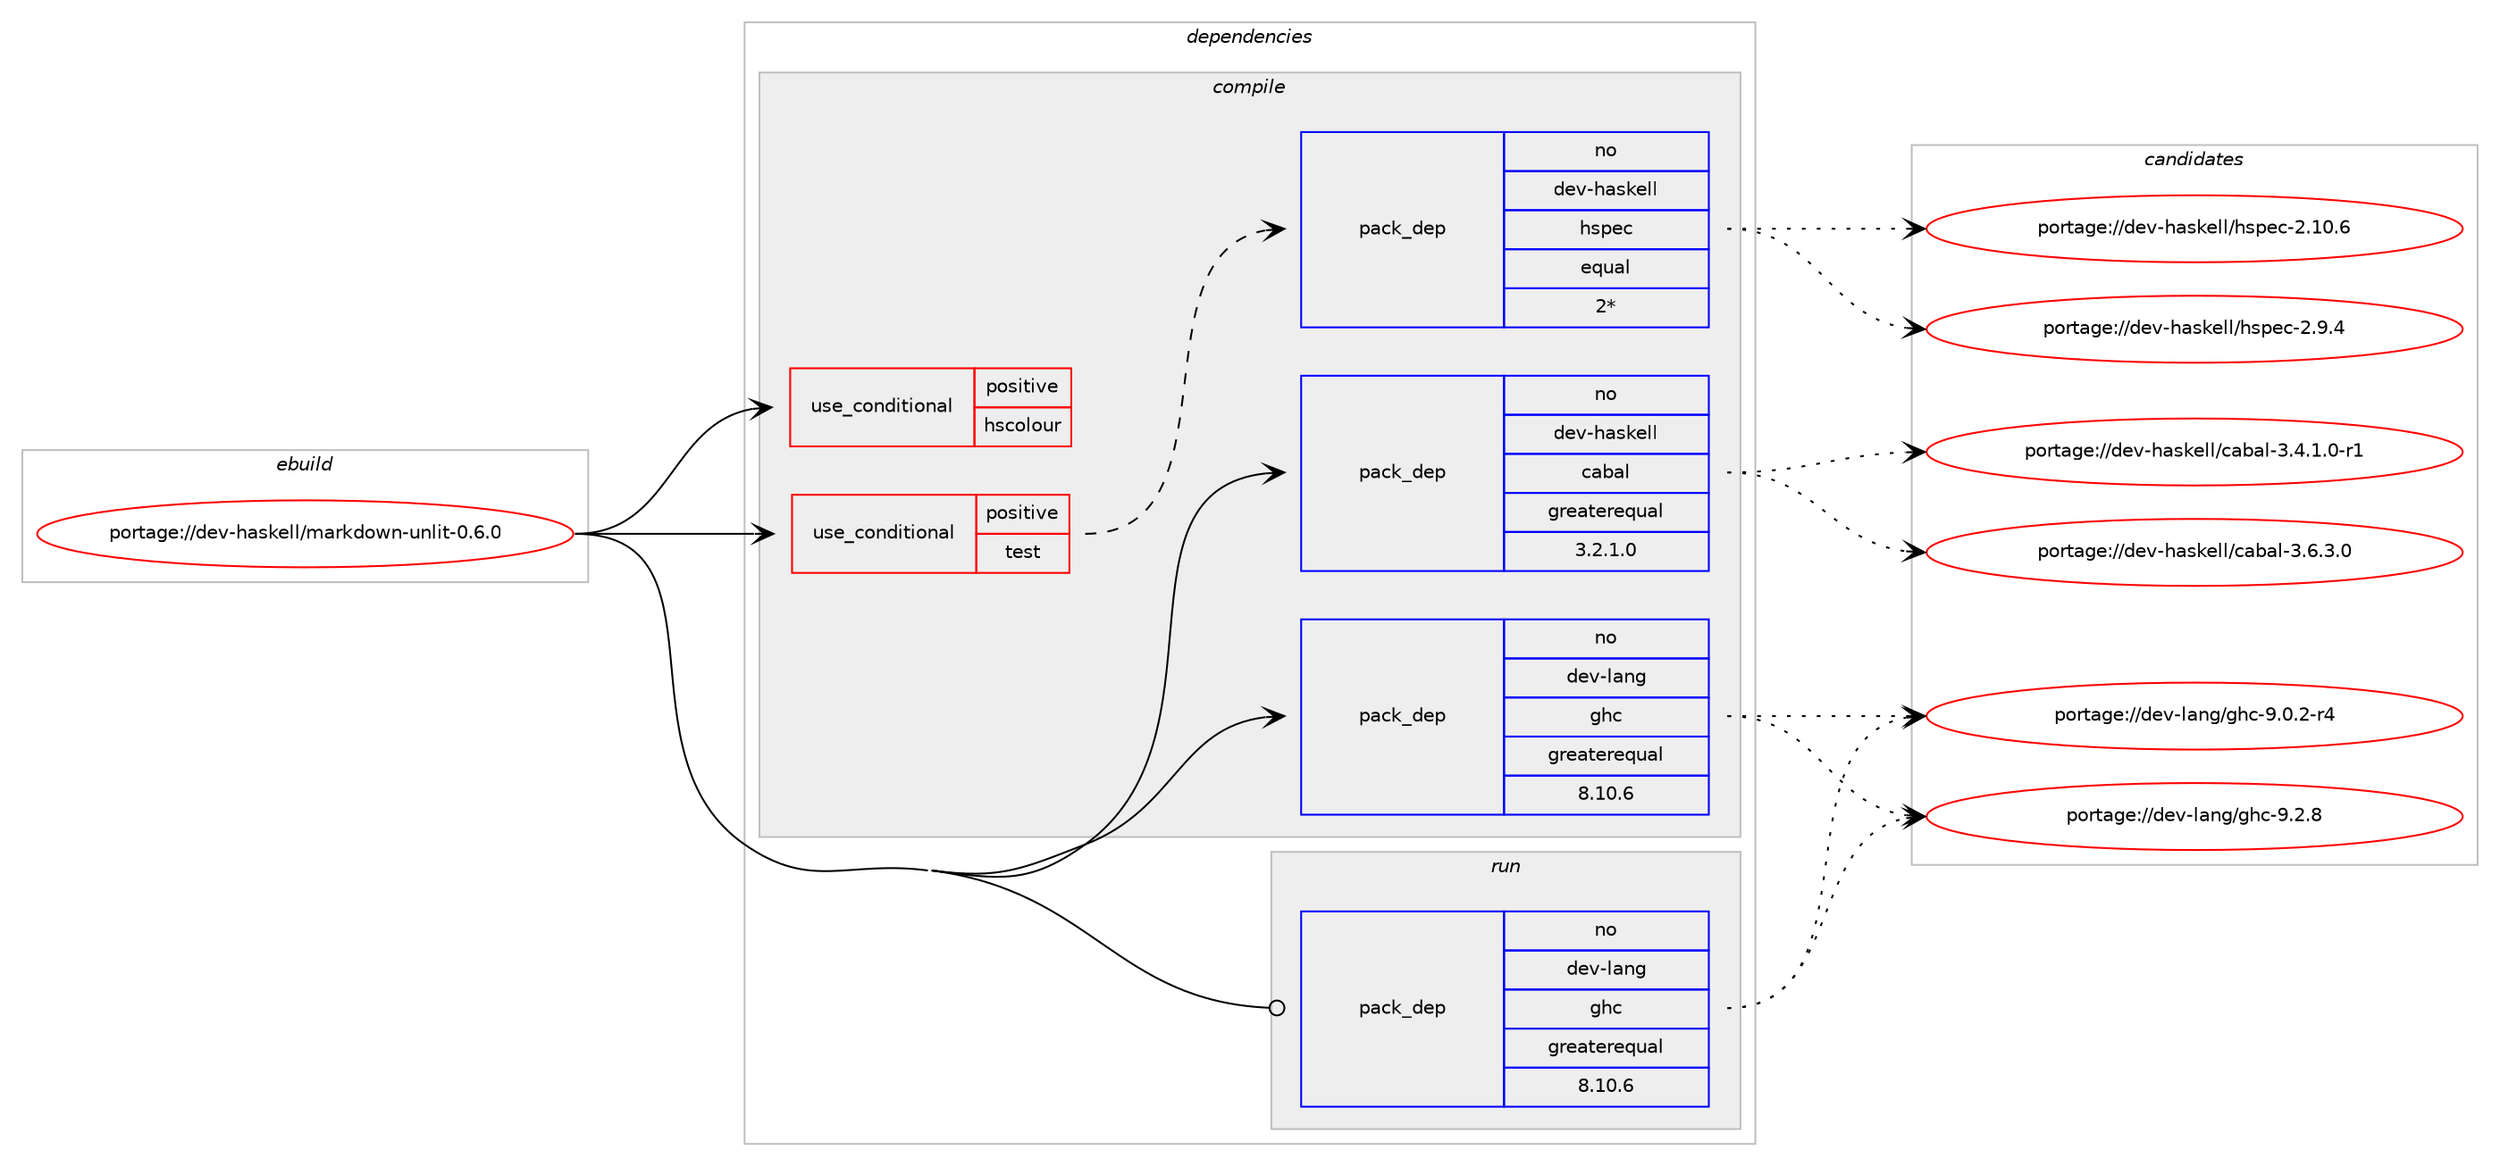 digraph prolog {

# *************
# Graph options
# *************

newrank=true;
concentrate=true;
compound=true;
graph [rankdir=LR,fontname=Helvetica,fontsize=10,ranksep=1.5];#, ranksep=2.5, nodesep=0.2];
edge  [arrowhead=vee];
node  [fontname=Helvetica,fontsize=10];

# **********
# The ebuild
# **********

subgraph cluster_leftcol {
color=gray;
rank=same;
label=<<i>ebuild</i>>;
id [label="portage://dev-haskell/markdown-unlit-0.6.0", color=red, width=4, href="../dev-haskell/markdown-unlit-0.6.0.svg"];
}

# ****************
# The dependencies
# ****************

subgraph cluster_midcol {
color=gray;
label=<<i>dependencies</i>>;
subgraph cluster_compile {
fillcolor="#eeeeee";
style=filled;
label=<<i>compile</i>>;
subgraph cond20087 {
dependency40362 [label=<<TABLE BORDER="0" CELLBORDER="1" CELLSPACING="0" CELLPADDING="4"><TR><TD ROWSPAN="3" CELLPADDING="10">use_conditional</TD></TR><TR><TD>positive</TD></TR><TR><TD>hscolour</TD></TR></TABLE>>, shape=none, color=red];
# *** BEGIN UNKNOWN DEPENDENCY TYPE (TODO) ***
# dependency40362 -> package_dependency(portage://dev-haskell/markdown-unlit-0.6.0,install,no,dev-haskell,hscolour,none,[,,],[],[])
# *** END UNKNOWN DEPENDENCY TYPE (TODO) ***

}
id:e -> dependency40362:w [weight=20,style="solid",arrowhead="vee"];
subgraph cond20088 {
dependency40363 [label=<<TABLE BORDER="0" CELLBORDER="1" CELLSPACING="0" CELLPADDING="4"><TR><TD ROWSPAN="3" CELLPADDING="10">use_conditional</TD></TR><TR><TD>positive</TD></TR><TR><TD>test</TD></TR></TABLE>>, shape=none, color=red];
subgraph pack19304 {
dependency40364 [label=<<TABLE BORDER="0" CELLBORDER="1" CELLSPACING="0" CELLPADDING="4" WIDTH="220"><TR><TD ROWSPAN="6" CELLPADDING="30">pack_dep</TD></TR><TR><TD WIDTH="110">no</TD></TR><TR><TD>dev-haskell</TD></TR><TR><TD>hspec</TD></TR><TR><TD>equal</TD></TR><TR><TD>2*</TD></TR></TABLE>>, shape=none, color=blue];
}
dependency40363:e -> dependency40364:w [weight=20,style="dashed",arrowhead="vee"];
# *** BEGIN UNKNOWN DEPENDENCY TYPE (TODO) ***
# dependency40363 -> package_dependency(portage://dev-haskell/markdown-unlit-0.6.0,install,no,dev-haskell,quickcheck,none,[,,],[],[])
# *** END UNKNOWN DEPENDENCY TYPE (TODO) ***

# *** BEGIN UNKNOWN DEPENDENCY TYPE (TODO) ***
# dependency40363 -> package_dependency(portage://dev-haskell/markdown-unlit-0.6.0,install,no,dev-haskell,silently,none,[,,],[],[])
# *** END UNKNOWN DEPENDENCY TYPE (TODO) ***

# *** BEGIN UNKNOWN DEPENDENCY TYPE (TODO) ***
# dependency40363 -> package_dependency(portage://dev-haskell/markdown-unlit-0.6.0,install,no,dev-haskell,stringbuilder,none,[,,],[],[])
# *** END UNKNOWN DEPENDENCY TYPE (TODO) ***

# *** BEGIN UNKNOWN DEPENDENCY TYPE (TODO) ***
# dependency40363 -> package_dependency(portage://dev-haskell/markdown-unlit-0.6.0,install,no,dev-haskell,temporary,none,[,,],[],[])
# *** END UNKNOWN DEPENDENCY TYPE (TODO) ***

}
id:e -> dependency40363:w [weight=20,style="solid",arrowhead="vee"];
# *** BEGIN UNKNOWN DEPENDENCY TYPE (TODO) ***
# id -> package_dependency(portage://dev-haskell/markdown-unlit-0.6.0,install,no,dev-haskell,base-compat,none,[,,],any_same_slot,[use(optenable(profile),none)])
# *** END UNKNOWN DEPENDENCY TYPE (TODO) ***

subgraph pack19305 {
dependency40365 [label=<<TABLE BORDER="0" CELLBORDER="1" CELLSPACING="0" CELLPADDING="4" WIDTH="220"><TR><TD ROWSPAN="6" CELLPADDING="30">pack_dep</TD></TR><TR><TD WIDTH="110">no</TD></TR><TR><TD>dev-haskell</TD></TR><TR><TD>cabal</TD></TR><TR><TD>greaterequal</TD></TR><TR><TD>3.2.1.0</TD></TR></TABLE>>, shape=none, color=blue];
}
id:e -> dependency40365:w [weight=20,style="solid",arrowhead="vee"];
subgraph pack19306 {
dependency40366 [label=<<TABLE BORDER="0" CELLBORDER="1" CELLSPACING="0" CELLPADDING="4" WIDTH="220"><TR><TD ROWSPAN="6" CELLPADDING="30">pack_dep</TD></TR><TR><TD WIDTH="110">no</TD></TR><TR><TD>dev-lang</TD></TR><TR><TD>ghc</TD></TR><TR><TD>greaterequal</TD></TR><TR><TD>8.10.6</TD></TR></TABLE>>, shape=none, color=blue];
}
id:e -> dependency40366:w [weight=20,style="solid",arrowhead="vee"];
}
subgraph cluster_compileandrun {
fillcolor="#eeeeee";
style=filled;
label=<<i>compile and run</i>>;
}
subgraph cluster_run {
fillcolor="#eeeeee";
style=filled;
label=<<i>run</i>>;
# *** BEGIN UNKNOWN DEPENDENCY TYPE (TODO) ***
# id -> package_dependency(portage://dev-haskell/markdown-unlit-0.6.0,run,no,dev-haskell,base-compat,none,[,,],any_same_slot,[use(optenable(profile),none)])
# *** END UNKNOWN DEPENDENCY TYPE (TODO) ***

subgraph pack19307 {
dependency40367 [label=<<TABLE BORDER="0" CELLBORDER="1" CELLSPACING="0" CELLPADDING="4" WIDTH="220"><TR><TD ROWSPAN="6" CELLPADDING="30">pack_dep</TD></TR><TR><TD WIDTH="110">no</TD></TR><TR><TD>dev-lang</TD></TR><TR><TD>ghc</TD></TR><TR><TD>greaterequal</TD></TR><TR><TD>8.10.6</TD></TR></TABLE>>, shape=none, color=blue];
}
id:e -> dependency40367:w [weight=20,style="solid",arrowhead="odot"];
# *** BEGIN UNKNOWN DEPENDENCY TYPE (TODO) ***
# id -> package_dependency(portage://dev-haskell/markdown-unlit-0.6.0,run,no,dev-lang,ghc,none,[,,],any_same_slot,[use(optenable(profile),none)])
# *** END UNKNOWN DEPENDENCY TYPE (TODO) ***

}
}

# **************
# The candidates
# **************

subgraph cluster_choices {
rank=same;
color=gray;
label=<<i>candidates</i>>;

subgraph choice19304 {
color=black;
nodesep=1;
choice1001011184510497115107101108108471041151121019945504649484654 [label="portage://dev-haskell/hspec-2.10.6", color=red, width=4,href="../dev-haskell/hspec-2.10.6.svg"];
choice10010111845104971151071011081084710411511210199455046574652 [label="portage://dev-haskell/hspec-2.9.4", color=red, width=4,href="../dev-haskell/hspec-2.9.4.svg"];
dependency40364:e -> choice1001011184510497115107101108108471041151121019945504649484654:w [style=dotted,weight="100"];
dependency40364:e -> choice10010111845104971151071011081084710411511210199455046574652:w [style=dotted,weight="100"];
}
subgraph choice19305 {
color=black;
nodesep=1;
choice1001011184510497115107101108108479997989710845514652464946484511449 [label="portage://dev-haskell/cabal-3.4.1.0-r1", color=red, width=4,href="../dev-haskell/cabal-3.4.1.0-r1.svg"];
choice100101118451049711510710110810847999798971084551465446514648 [label="portage://dev-haskell/cabal-3.6.3.0", color=red, width=4,href="../dev-haskell/cabal-3.6.3.0.svg"];
dependency40365:e -> choice1001011184510497115107101108108479997989710845514652464946484511449:w [style=dotted,weight="100"];
dependency40365:e -> choice100101118451049711510710110810847999798971084551465446514648:w [style=dotted,weight="100"];
}
subgraph choice19306 {
color=black;
nodesep=1;
choice100101118451089711010347103104994557464846504511452 [label="portage://dev-lang/ghc-9.0.2-r4", color=red, width=4,href="../dev-lang/ghc-9.0.2-r4.svg"];
choice10010111845108971101034710310499455746504656 [label="portage://dev-lang/ghc-9.2.8", color=red, width=4,href="../dev-lang/ghc-9.2.8.svg"];
dependency40366:e -> choice100101118451089711010347103104994557464846504511452:w [style=dotted,weight="100"];
dependency40366:e -> choice10010111845108971101034710310499455746504656:w [style=dotted,weight="100"];
}
subgraph choice19307 {
color=black;
nodesep=1;
choice100101118451089711010347103104994557464846504511452 [label="portage://dev-lang/ghc-9.0.2-r4", color=red, width=4,href="../dev-lang/ghc-9.0.2-r4.svg"];
choice10010111845108971101034710310499455746504656 [label="portage://dev-lang/ghc-9.2.8", color=red, width=4,href="../dev-lang/ghc-9.2.8.svg"];
dependency40367:e -> choice100101118451089711010347103104994557464846504511452:w [style=dotted,weight="100"];
dependency40367:e -> choice10010111845108971101034710310499455746504656:w [style=dotted,weight="100"];
}
}

}
